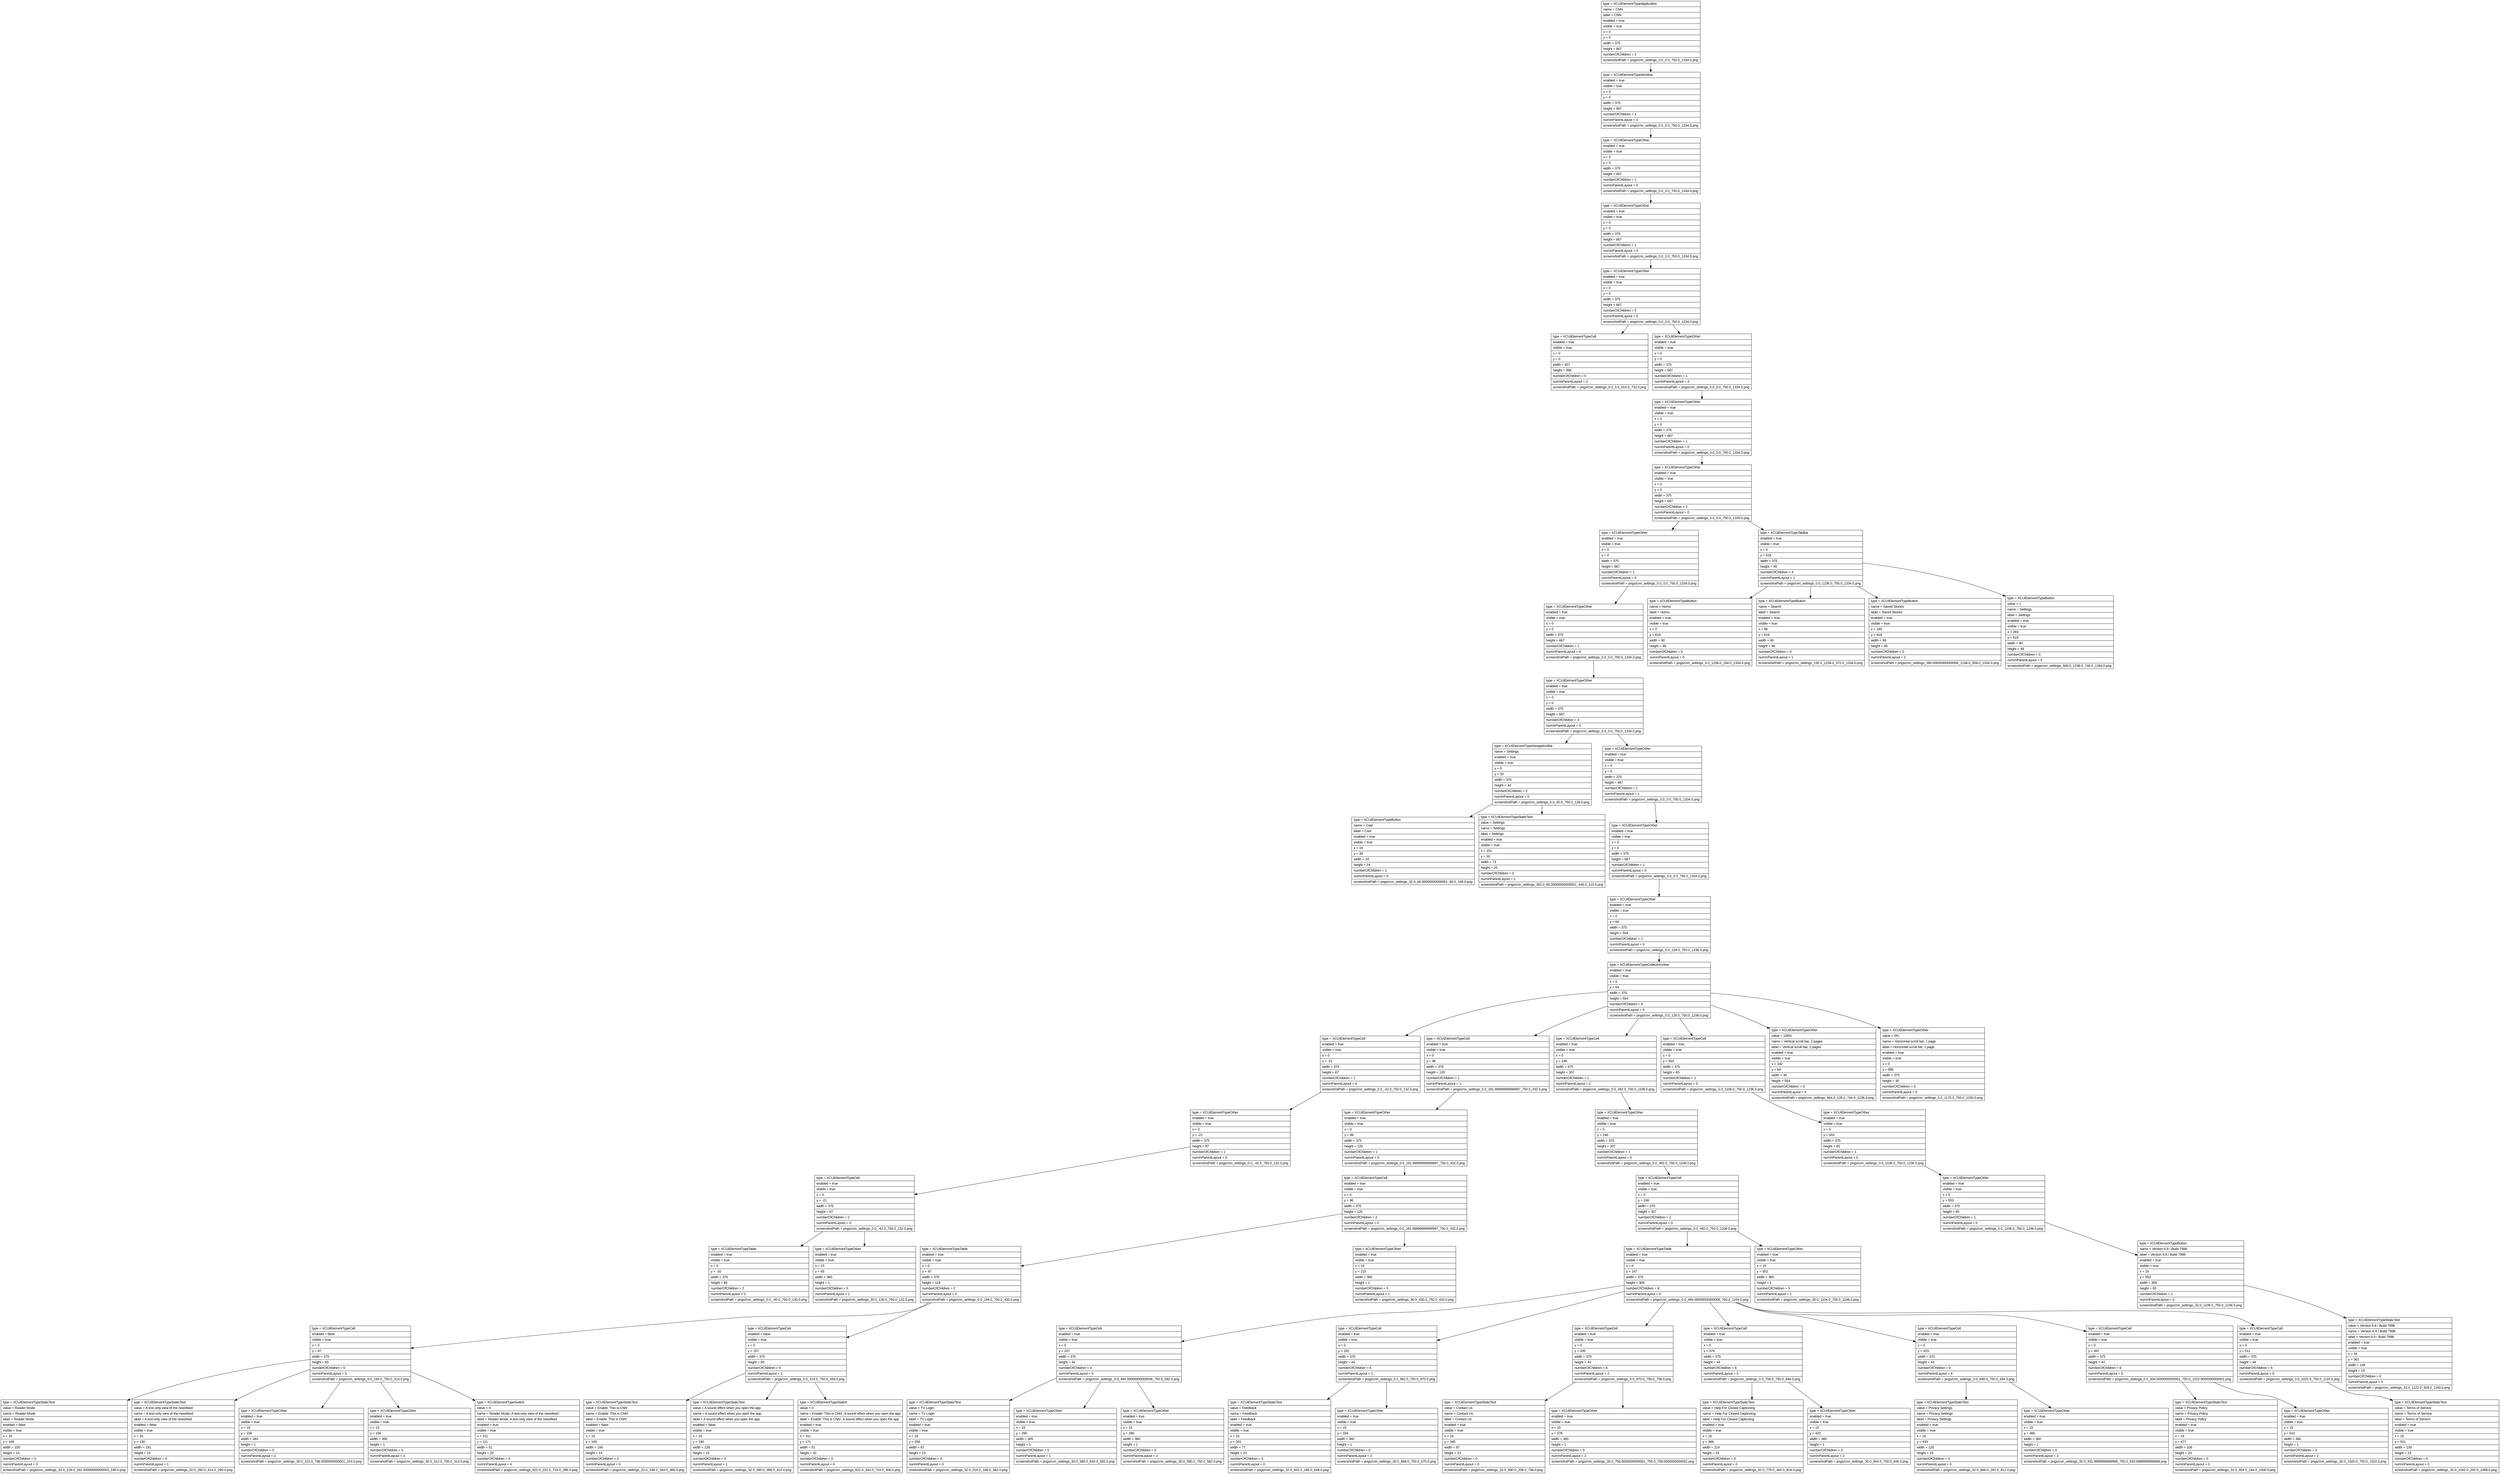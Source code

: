 digraph Layout {

	node [shape=record fontname=Arial];

	0	[label="{type = XCUIElementTypeApplication\l|name = CNN\l|label = CNN\l|enabled = true\l|visible = true\l|x = 0\l|y = 0\l|width = 375\l|height = 667\l|numberOfChildren = 2\l|screenshotPath = pngs/cnn_settings_0.0_0.0_750.0_1334.0.png\l}"]
	1	[label="{type = XCUIElementTypeWindow\l|enabled = true\l|visible = true\l|x = 0\l|y = 0\l|width = 375\l|height = 667\l|numberOfChildren = 1\l|numInParentLayout = 0\l|screenshotPath = pngs/cnn_settings_0.0_0.0_750.0_1334.0.png\l}"]
	2	[label="{type = XCUIElementTypeOther\l|enabled = true\l|visible = true\l|x = 0\l|y = 0\l|width = 375\l|height = 667\l|numberOfChildren = 1\l|numInParentLayout = 0\l|screenshotPath = pngs/cnn_settings_0.0_0.0_750.0_1334.0.png\l}"]
	3	[label="{type = XCUIElementTypeOther\l|enabled = true\l|visible = true\l|x = 0\l|y = 0\l|width = 375\l|height = 667\l|numberOfChildren = 1\l|numInParentLayout = 0\l|screenshotPath = pngs/cnn_settings_0.0_0.0_750.0_1334.0.png\l}"]
	4	[label="{type = XCUIElementTypeOther\l|enabled = true\l|visible = true\l|x = 0\l|y = 0\l|width = 375\l|height = 667\l|numberOfChildren = 5\l|numInParentLayout = 0\l|screenshotPath = pngs/cnn_settings_0.0_0.0_750.0_1334.0.png\l}"]
	5	[label="{type = XCUIElementTypeCell\l|enabled = true\l|visible = true\l|x = 0\l|y = 0\l|width = 407\l|height = 366\l|numberOfChildren = 0\l|numInParentLayout = 3\l|screenshotPath = pngs/cnn_settings_0.0_0.0_814.0_732.0.png\l}"]
	6	[label="{type = XCUIElementTypeOther\l|enabled = true\l|visible = true\l|x = 0\l|y = 0\l|width = 375\l|height = 667\l|numberOfChildren = 1\l|numInParentLayout = 4\l|screenshotPath = pngs/cnn_settings_0.0_0.0_750.0_1334.0.png\l}"]
	7	[label="{type = XCUIElementTypeOther\l|enabled = true\l|visible = true\l|x = 0\l|y = 0\l|width = 375\l|height = 667\l|numberOfChildren = 1\l|numInParentLayout = 0\l|screenshotPath = pngs/cnn_settings_0.0_0.0_750.0_1334.0.png\l}"]
	8	[label="{type = XCUIElementTypeOther\l|enabled = true\l|visible = true\l|x = 0\l|y = 0\l|width = 375\l|height = 667\l|numberOfChildren = 2\l|numInParentLayout = 0\l|screenshotPath = pngs/cnn_settings_0.0_0.0_750.0_1334.0.png\l}"]
	9	[label="{type = XCUIElementTypeOther\l|enabled = true\l|visible = true\l|x = 0\l|y = 0\l|width = 375\l|height = 667\l|numberOfChildren = 1\l|numInParentLayout = 0\l|screenshotPath = pngs/cnn_settings_0.0_0.0_750.0_1334.0.png\l}"]
	10	[label="{type = XCUIElementTypeTabBar\l|enabled = true\l|visible = true\l|x = 0\l|y = 618\l|width = 375\l|height = 49\l|numberOfChildren = 4\l|numInParentLayout = 1\l|screenshotPath = pngs/cnn_settings_0.0_1236.0_750.0_1334.0.png\l}"]
	11	[label="{type = XCUIElementTypeOther\l|enabled = true\l|visible = true\l|x = 0\l|y = 0\l|width = 375\l|height = 667\l|numberOfChildren = 1\l|numInParentLayout = 0\l|screenshotPath = pngs/cnn_settings_0.0_0.0_750.0_1334.0.png\l}"]
	12	[label="{type = XCUIElementTypeButton\l|name = Home\l|label = Home\l|enabled = true\l|visible = true\l|x = 2\l|y = 619\l|width = 90\l|height = 48\l|numberOfChildren = 0\l|numInParentLayout = 0\l|screenshotPath = pngs/cnn_settings_4.0_1238.0_184.0_1334.0.png\l}"]
	13	[label="{type = XCUIElementTypeButton\l|name = Search\l|label = Search\l|enabled = true\l|visible = true\l|x = 96\l|y = 619\l|width = 90\l|height = 48\l|numberOfChildren = 0\l|numInParentLayout = 1\l|screenshotPath = pngs/cnn_settings_192.0_1238.0_372.0_1334.0.png\l}"]
	14	[label="{type = XCUIElementTypeButton\l|name = Saved Stories\l|label = Saved Stories\l|enabled = true\l|visible = true\l|x = 190\l|y = 619\l|width = 89\l|height = 48\l|numberOfChildren = 0\l|numInParentLayout = 2\l|screenshotPath = pngs/cnn_settings_380.00000000000006_1238.0_558.0_1334.0.png\l}"]
	15	[label="{type = XCUIElementTypeButton\l|value = 1\l|name = Settings\l|label = Settings\l|enabled = true\l|visible = true\l|x = 283\l|y = 619\l|width = 90\l|height = 48\l|numberOfChildren = 0\l|numInParentLayout = 3\l|screenshotPath = pngs/cnn_settings_566.0_1238.0_746.0_1334.0.png\l}"]
	16	[label="{type = XCUIElementTypeOther\l|enabled = true\l|visible = true\l|x = 0\l|y = 0\l|width = 375\l|height = 667\l|numberOfChildren = 2\l|numInParentLayout = 0\l|screenshotPath = pngs/cnn_settings_0.0_0.0_750.0_1334.0.png\l}"]
	17	[label="{type = XCUIElementTypeNavigationBar\l|name = Settings\l|enabled = true\l|visible = true\l|x = 0\l|y = 20\l|width = 375\l|height = 44\l|numberOfChildren = 2\l|numInParentLayout = 0\l|screenshotPath = pngs/cnn_settings_0.0_40.0_750.0_128.0.png\l}"]
	18	[label="{type = XCUIElementTypeOther\l|enabled = true\l|visible = true\l|x = 0\l|y = 0\l|width = 375\l|height = 667\l|numberOfChildren = 1\l|numInParentLayout = 1\l|screenshotPath = pngs/cnn_settings_0.0_0.0_750.0_1334.0.png\l}"]
	19	[label="{type = XCUIElementTypeButton\l|name = Cast\l|label = Cast\l|enabled = true\l|visible = true\l|x = 16\l|y = 30\l|width = 24\l|height = 24\l|numberOfChildren = 1\l|numInParentLayout = 0\l|screenshotPath = pngs/cnn_settings_32.0_60.00000000000001_80.0_108.0.png\l}"]
	20	[label="{type = XCUIElementTypeStaticText\l|value = Settings\l|name = Settings\l|label = Settings\l|enabled = true\l|visible = true\l|x = 151\l|y = 30\l|width = 73\l|height = 25\l|numberOfChildren = 0\l|numInParentLayout = 1\l|screenshotPath = pngs/cnn_settings_302.0_60.00000000000001_448.0_110.0.png\l}"]
	21	[label="{type = XCUIElementTypeOther\l|enabled = true\l|visible = true\l|x = 0\l|y = 0\l|width = 375\l|height = 667\l|numberOfChildren = 1\l|numInParentLayout = 0\l|screenshotPath = pngs/cnn_settings_0.0_0.0_750.0_1334.0.png\l}"]
	22	[label="{type = XCUIElementTypeOther\l|enabled = true\l|visible = true\l|x = 0\l|y = 64\l|width = 375\l|height = 554\l|numberOfChildren = 1\l|numInParentLayout = 0\l|screenshotPath = pngs/cnn_settings_0.0_128.0_750.0_1236.0.png\l}"]
	23	[label="{type = XCUIElementTypeCollectionView\l|enabled = true\l|visible = true\l|x = 0\l|y = 64\l|width = 375\l|height = 554\l|numberOfChildren = 6\l|numInParentLayout = 0\l|screenshotPath = pngs/cnn_settings_0.0_128.0_750.0_1236.0.png\l}"]
	24	[label="{type = XCUIElementTypeCell\l|enabled = true\l|visible = true\l|x = 0\l|y = -21\l|width = 375\l|height = 87\l|numberOfChildren = 1\l|numInParentLayout = 0\l|screenshotPath = pngs/cnn_settings_0.0_-42.0_750.0_132.0.png\l}"]
	25	[label="{type = XCUIElementTypeCell\l|enabled = true\l|visible = true\l|x = 0\l|y = 96\l|width = 375\l|height = 120\l|numberOfChildren = 1\l|numInParentLayout = 1\l|screenshotPath = pngs/cnn_settings_0.0_191.99999999999997_750.0_432.0.png\l}"]
	26	[label="{type = XCUIElementTypeCell\l|enabled = true\l|visible = true\l|x = 0\l|y = 246\l|width = 375\l|height = 307\l|numberOfChildren = 1\l|numInParentLayout = 2\l|screenshotPath = pngs/cnn_settings_0.0_492.0_750.0_1106.0.png\l}"]
	27	[label="{type = XCUIElementTypeCell\l|enabled = true\l|visible = true\l|x = 0\l|y = 553\l|width = 375\l|height = 65\l|numberOfChildren = 1\l|numInParentLayout = 3\l|screenshotPath = pngs/cnn_settings_0.0_1106.0_750.0_1236.0.png\l}"]
	28	[label="{type = XCUIElementTypeOther\l|value = 100%\l|name = Vertical scroll bar, 2 pages\l|label = Vertical scroll bar, 2 pages\l|enabled = true\l|visible = true\l|x = 342\l|y = 64\l|width = 30\l|height = 554\l|numberOfChildren = 0\l|numInParentLayout = 4\l|screenshotPath = pngs/cnn_settings_684.0_128.0_744.0_1236.0.png\l}"]
	29	[label="{type = XCUIElementTypeOther\l|value = 0%\l|name = Horizontal scroll bar, 1 page\l|label = Horizontal scroll bar, 1 page\l|enabled = true\l|visible = true\l|x = 0\l|y = 585\l|width = 375\l|height = 30\l|numberOfChildren = 0\l|numInParentLayout = 5\l|screenshotPath = pngs/cnn_settings_0.0_1170.0_750.0_1230.0.png\l}"]
	30	[label="{type = XCUIElementTypeOther\l|enabled = true\l|visible = true\l|x = 0\l|y = -21\l|width = 375\l|height = 87\l|numberOfChildren = 1\l|numInParentLayout = 0\l|screenshotPath = pngs/cnn_settings_0.0_-42.0_750.0_132.0.png\l}"]
	31	[label="{type = XCUIElementTypeOther\l|enabled = true\l|visible = true\l|x = 0\l|y = 96\l|width = 375\l|height = 120\l|numberOfChildren = 1\l|numInParentLayout = 0\l|screenshotPath = pngs/cnn_settings_0.0_191.99999999999997_750.0_432.0.png\l}"]
	32	[label="{type = XCUIElementTypeOther\l|enabled = true\l|visible = true\l|x = 0\l|y = 246\l|width = 375\l|height = 307\l|numberOfChildren = 1\l|numInParentLayout = 0\l|screenshotPath = pngs/cnn_settings_0.0_492.0_750.0_1106.0.png\l}"]
	33	[label="{type = XCUIElementTypeOther\l|enabled = true\l|visible = true\l|x = 0\l|y = 553\l|width = 375\l|height = 65\l|numberOfChildren = 1\l|numInParentLayout = 0\l|screenshotPath = pngs/cnn_settings_0.0_1106.0_750.0_1236.0.png\l}"]
	34	[label="{type = XCUIElementTypeCell\l|enabled = true\l|visible = true\l|x = 0\l|y = -21\l|width = 375\l|height = 87\l|numberOfChildren = 2\l|numInParentLayout = 0\l|screenshotPath = pngs/cnn_settings_0.0_-42.0_750.0_132.0.png\l}"]
	35	[label="{type = XCUIElementTypeCell\l|enabled = true\l|visible = true\l|x = 0\l|y = 96\l|width = 375\l|height = 120\l|numberOfChildren = 2\l|numInParentLayout = 0\l|screenshotPath = pngs/cnn_settings_0.0_191.99999999999997_750.0_432.0.png\l}"]
	36	[label="{type = XCUIElementTypeCell\l|enabled = true\l|visible = true\l|x = 0\l|y = 246\l|width = 375\l|height = 307\l|numberOfChildren = 2\l|numInParentLayout = 0\l|screenshotPath = pngs/cnn_settings_0.0_492.0_750.0_1106.0.png\l}"]
	37	[label="{type = XCUIElementTypeOther\l|enabled = true\l|visible = true\l|x = 0\l|y = 553\l|width = 375\l|height = 65\l|numberOfChildren = 1\l|numInParentLayout = 0\l|screenshotPath = pngs/cnn_settings_0.0_1106.0_750.0_1236.0.png\l}"]
	38	[label="{type = XCUIElementTypeTable\l|enabled = true\l|visible = true\l|x = 0\l|y = -20\l|width = 375\l|height = 85\l|numberOfChildren = 2\l|numInParentLayout = 0\l|screenshotPath = pngs/cnn_settings_0.0_-40.0_750.0_130.0.png\l}"]
	39	[label="{type = XCUIElementTypeOther\l|enabled = true\l|visible = true\l|x = 15\l|y = 65\l|width = 360\l|height = 1\l|numberOfChildren = 0\l|numInParentLayout = 1\l|screenshotPath = pngs/cnn_settings_30.0_130.0_750.0_132.0.png\l}"]
	40	[label="{type = XCUIElementTypeTable\l|enabled = true\l|visible = true\l|x = 0\l|y = 97\l|width = 375\l|height = 118\l|numberOfChildren = 2\l|numInParentLayout = 0\l|screenshotPath = pngs/cnn_settings_0.0_194.0_750.0_430.0.png\l}"]
	41	[label="{type = XCUIElementTypeOther\l|enabled = true\l|visible = true\l|x = 15\l|y = 215\l|width = 360\l|height = 1\l|numberOfChildren = 0\l|numInParentLayout = 1\l|screenshotPath = pngs/cnn_settings_30.0_430.0_750.0_432.0.png\l}"]
	42	[label="{type = XCUIElementTypeTable\l|enabled = true\l|visible = true\l|x = 0\l|y = 247\l|width = 375\l|height = 305\l|numberOfChildren = 8\l|numInParentLayout = 0\l|screenshotPath = pngs/cnn_settings_0.0_494.00000000000006_750.0_1104.0.png\l}"]
	43	[label="{type = XCUIElementTypeOther\l|enabled = true\l|visible = true\l|x = 15\l|y = 552\l|width = 360\l|height = 1\l|numberOfChildren = 0\l|numInParentLayout = 1\l|screenshotPath = pngs/cnn_settings_30.0_1104.0_750.0_1106.0.png\l}"]
	44	[label="{type = XCUIElementTypeButton\l|name = Version 6.8 / Build 7998\l|label = Version 6.8 / Build 7998\l|enabled = true\l|visible = true\l|x = 16\l|y = 553\l|width = 359\l|height = 65\l|numberOfChildren = 1\l|numInParentLayout = 0\l|screenshotPath = pngs/cnn_settings_32.0_1106.0_750.0_1236.0.png\l}"]
	45	[label="{type = XCUIElementTypeCell\l|enabled = false\l|visible = true\l|x = 0\l|y = 97\l|width = 375\l|height = 60\l|numberOfChildren = 5\l|numInParentLayout = 0\l|screenshotPath = pngs/cnn_settings_0.0_194.0_750.0_314.0.png\l}"]
	46	[label="{type = XCUIElementTypeCell\l|enabled = false\l|visible = true\l|x = 0\l|y = 157\l|width = 375\l|height = 60\l|numberOfChildren = 5\l|numInParentLayout = 1\l|screenshotPath = pngs/cnn_settings_0.0_314.0_750.0_434.0.png\l}"]
	47	[label="{type = XCUIElementTypeCell\l|enabled = true\l|visible = true\l|x = 0\l|y = 247\l|width = 375\l|height = 44\l|numberOfChildren = 4\l|numInParentLayout = 0\l|screenshotPath = pngs/cnn_settings_0.0_494.00000000000006_750.0_582.0.png\l}"]
	48	[label="{type = XCUIElementTypeCell\l|enabled = true\l|visible = true\l|x = 0\l|y = 291\l|width = 375\l|height = 44\l|numberOfChildren = 6\l|numInParentLayout = 1\l|screenshotPath = pngs/cnn_settings_0.0_582.0_750.0_670.0.png\l}"]
	49	[label="{type = XCUIElementTypeCell\l|enabled = true\l|visible = true\l|x = 0\l|y = 335\l|width = 375\l|height = 44\l|numberOfChildren = 6\l|numInParentLayout = 2\l|screenshotPath = pngs/cnn_settings_0.0_670.0_750.0_758.0.png\l}"]
	50	[label="{type = XCUIElementTypeCell\l|enabled = true\l|visible = true\l|x = 0\l|y = 379\l|width = 375\l|height = 44\l|numberOfChildren = 6\l|numInParentLayout = 3\l|screenshotPath = pngs/cnn_settings_0.0_758.0_750.0_846.0.png\l}"]
	51	[label="{type = XCUIElementTypeCell\l|enabled = true\l|visible = true\l|x = 0\l|y = 423\l|width = 375\l|height = 44\l|numberOfChildren = 6\l|numInParentLayout = 4\l|screenshotPath = pngs/cnn_settings_0.0_846.0_750.0_934.0.png\l}"]
	52	[label="{type = XCUIElementTypeCell\l|enabled = true\l|visible = true\l|x = 0\l|y = 467\l|width = 375\l|height = 44\l|numberOfChildren = 6\l|numInParentLayout = 5\l|screenshotPath = pngs/cnn_settings_0.0_934.0000000000001_750.0_1022.0000000000001.png\l}"]
	53	[label="{type = XCUIElementTypeCell\l|enabled = true\l|visible = true\l|x = 0\l|y = 511\l|width = 375\l|height = 44\l|numberOfChildren = 6\l|numInParentLayout = 6\l|screenshotPath = pngs/cnn_settings_0.0_1022.0_750.0_1110.0.png\l}"]
	54	[label="{type = XCUIElementTypeStaticText\l|value = Version 6.8 / Build 7998\l|name = Version 6.8 / Build 7998\l|label = Version 6.8 / Build 7998\l|enabled = true\l|visible = true\l|x = 16\l|y = 561\l|width = 148\l|height = 19\l|numberOfChildren = 0\l|numInParentLayout = 0\l|screenshotPath = pngs/cnn_settings_32.0_1122.0_328.0_1160.0.png\l}"]
	55	[label="{type = XCUIElementTypeStaticText\l|value = Reader Mode\l|name = Reader Mode\l|label = Reader Mode\l|enabled = false\l|visible = true\l|x = 16\l|y = 109\l|width = 105\l|height = 14\l|numberOfChildren = 0\l|numInParentLayout = 0\l|screenshotPath = pngs/cnn_settings_32.0_218.0_242.00000000000003_246.0.png\l}"]
	56	[label="{type = XCUIElementTypeStaticText\l|value = A text-only view of the newsfeed\l|name = A text-only view of the newsfeed\l|label = A text-only view of the newsfeed\l|enabled = false\l|visible = true\l|x = 16\l|y = 130\l|width = 191\l|height = 15\l|numberOfChildren = 0\l|numInParentLayout = 1\l|screenshotPath = pngs/cnn_settings_32.0_260.0_414.0_290.0.png\l}"]
	57	[label="{type = XCUIElementTypeOther\l|enabled = true\l|visible = true\l|x = 15\l|y = 156\l|width = 383\l|height = 1\l|numberOfChildren = 0\l|numInParentLayout = 2\l|screenshotPath = pngs/cnn_settings_30.0_312.0_796.0000000000001_314.0.png\l}"]
	58	[label="{type = XCUIElementTypeOther\l|enabled = true\l|visible = true\l|x = 15\l|y = 156\l|width = 360\l|height = 1\l|numberOfChildren = 0\l|numInParentLayout = 3\l|screenshotPath = pngs/cnn_settings_30.0_312.0_750.0_314.0.png\l}"]
	59	[label="{type = XCUIElementTypeSwitch\l|value = 0\l|name = Reader Mode, A text-only view of the newsfeed\l|label = Reader Mode, A text-only view of the newsfeed\l|enabled = true\l|visible = true\l|x = 311\l|y = 111\l|width = 51\l|height = 32\l|numberOfChildren = 0\l|numInParentLayout = 4\l|screenshotPath = pngs/cnn_settings_622.0_222.0_724.0_286.0.png\l}"]
	60	[label="{type = XCUIElementTypeStaticText\l|value = Enable 'This is CNN'\l|name = Enable 'This is CNN'\l|label = Enable 'This is CNN'\l|enabled = false\l|visible = true\l|x = 16\l|y = 169\l|width = 156\l|height = 14\l|numberOfChildren = 0\l|numInParentLayout = 0\l|screenshotPath = pngs/cnn_settings_32.0_338.0_344.0_366.0.png\l}"]
	61	[label="{type = XCUIElementTypeStaticText\l|value = A sound effect when you open the app\l|name = A sound effect when you open the app\l|label = A sound effect when you open the app\l|enabled = false\l|visible = true\l|x = 16\l|y = 190\l|width = 228\l|height = 15\l|numberOfChildren = 0\l|numInParentLayout = 1\l|screenshotPath = pngs/cnn_settings_32.0_380.0_488.0_410.0.png\l}"]
	62	[label="{type = XCUIElementTypeSwitch\l|value = 0\l|name = Enable 'This is CNN', A sound effect when you open the app\l|label = Enable 'This is CNN', A sound effect when you open the app\l|enabled = true\l|visible = true\l|x = 311\l|y = 171\l|width = 51\l|height = 32\l|numberOfChildren = 0\l|numInParentLayout = 4\l|screenshotPath = pngs/cnn_settings_622.0_342.0_724.0_406.0.png\l}"]
	63	[label="{type = XCUIElementTypeStaticText\l|value = TV Login\l|name = TV Login\l|label = TV Login\l|enabled = true\l|visible = true\l|x = 16\l|y = 258\l|width = 67\l|height = 23\l|numberOfChildren = 0\l|numInParentLayout = 0\l|screenshotPath = pngs/cnn_settings_32.0_516.0_166.0_562.0.png\l}"]
	64	[label="{type = XCUIElementTypeOther\l|enabled = true\l|visible = true\l|x = 15\l|y = 290\l|width = 305\l|height = 1\l|numberOfChildren = 0\l|numInParentLayout = 1\l|screenshotPath = pngs/cnn_settings_30.0_580.0_640.0_582.0.png\l}"]
	65	[label="{type = XCUIElementTypeOther\l|enabled = true\l|visible = true\l|x = 15\l|y = 290\l|width = 360\l|height = 1\l|numberOfChildren = 0\l|numInParentLayout = 2\l|screenshotPath = pngs/cnn_settings_30.0_580.0_750.0_582.0.png\l}"]
	66	[label="{type = XCUIElementTypeStaticText\l|value = Feedback\l|name = Feedback\l|label = Feedback\l|enabled = true\l|visible = true\l|x = 16\l|y = 301\l|width = 77\l|height = 23\l|numberOfChildren = 0\l|numInParentLayout = 0\l|screenshotPath = pngs/cnn_settings_32.0_602.0_186.0_648.0.png\l}"]
	67	[label="{type = XCUIElementTypeOther\l|enabled = true\l|visible = true\l|x = 15\l|y = 334\l|width = 360\l|height = 1\l|numberOfChildren = 0\l|numInParentLayout = 2\l|screenshotPath = pngs/cnn_settings_30.0_668.0_750.0_670.0.png\l}"]
	68	[label="{type = XCUIElementTypeStaticText\l|value = Contact Us\l|name = Contact Us\l|label = Contact Us\l|enabled = true\l|visible = true\l|x = 16\l|y = 345\l|width = 87\l|height = 23\l|numberOfChildren = 0\l|numInParentLayout = 0\l|screenshotPath = pngs/cnn_settings_32.0_690.0_206.0_736.0.png\l}"]
	69	[label="{type = XCUIElementTypeOther\l|enabled = true\l|visible = true\l|x = 15\l|y = 378\l|width = 360\l|height = 1\l|numberOfChildren = 0\l|numInParentLayout = 2\l|screenshotPath = pngs/cnn_settings_30.0_756.0000000000001_750.0_758.0000000000001.png\l}"]
	70	[label="{type = XCUIElementTypeStaticText\l|value = Help For Closed Captioning\l|name = Help For Closed Captioning\l|label = Help For Closed Captioning\l|enabled = true\l|visible = true\l|x = 16\l|y = 389\l|width = 214\l|height = 23\l|numberOfChildren = 0\l|numInParentLayout = 0\l|screenshotPath = pngs/cnn_settings_32.0_778.0_460.0_824.0.png\l}"]
	71	[label="{type = XCUIElementTypeOther\l|enabled = true\l|visible = true\l|x = 15\l|y = 422\l|width = 360\l|height = 1\l|numberOfChildren = 0\l|numInParentLayout = 2\l|screenshotPath = pngs/cnn_settings_30.0_844.0_750.0_846.0.png\l}"]
	72	[label="{type = XCUIElementTypeStaticText\l|value = Privacy Settings\l|name = Privacy Settings\l|label = Privacy Settings\l|enabled = true\l|visible = true\l|x = 16\l|y = 433\l|width = 125\l|height = 23\l|numberOfChildren = 0\l|numInParentLayout = 0\l|screenshotPath = pngs/cnn_settings_32.0_866.0_282.0_912.0.png\l}"]
	73	[label="{type = XCUIElementTypeOther\l|enabled = true\l|visible = true\l|x = 15\l|y = 466\l|width = 360\l|height = 1\l|numberOfChildren = 0\l|numInParentLayout = 2\l|screenshotPath = pngs/cnn_settings_30.0_931.9999999999999_750.0_933.9999999999999.png\l}"]
	74	[label="{type = XCUIElementTypeStaticText\l|value = Privacy Policy\l|name = Privacy Policy\l|label = Privacy Policy\l|enabled = true\l|visible = true\l|x = 16\l|y = 477\l|width = 106\l|height = 23\l|numberOfChildren = 0\l|numInParentLayout = 0\l|screenshotPath = pngs/cnn_settings_32.0_954.0_244.0_1000.0.png\l}"]
	75	[label="{type = XCUIElementTypeOther\l|enabled = true\l|visible = true\l|x = 15\l|y = 510\l|width = 360\l|height = 1\l|numberOfChildren = 0\l|numInParentLayout = 2\l|screenshotPath = pngs/cnn_settings_30.0_1020.0_750.0_1022.0.png\l}"]
	76	[label="{type = XCUIElementTypeStaticText\l|value = Terms of Service\l|name = Terms of Service\l|label = Terms of Service\l|enabled = true\l|visible = true\l|x = 16\l|y = 521\l|width = 130\l|height = 23\l|numberOfChildren = 0\l|numInParentLayout = 0\l|screenshotPath = pngs/cnn_settings_32.0_1042.0_292.0_1088.0.png\l}"]


	0 -> 1
	1 -> 2
	2 -> 3
	3 -> 4
	4 -> 5
	4 -> 6
	6 -> 7
	7 -> 8
	8 -> 9
	8 -> 10
	9 -> 11
	10 -> 12
	10 -> 13
	10 -> 14
	10 -> 15
	11 -> 16
	16 -> 17
	16 -> 18
	17 -> 19
	17 -> 20
	18 -> 21
	21 -> 22
	22 -> 23
	23 -> 24
	23 -> 25
	23 -> 26
	23 -> 27
	23 -> 28
	23 -> 29
	24 -> 30
	25 -> 31
	26 -> 32
	27 -> 33
	30 -> 34
	31 -> 35
	32 -> 36
	33 -> 37
	34 -> 38
	34 -> 39
	35 -> 40
	35 -> 41
	36 -> 42
	36 -> 43
	37 -> 44
	40 -> 45
	40 -> 46
	42 -> 47
	42 -> 48
	42 -> 49
	42 -> 50
	42 -> 51
	42 -> 52
	42 -> 53
	44 -> 54
	45 -> 55
	45 -> 56
	45 -> 57
	45 -> 58
	45 -> 59
	46 -> 60
	46 -> 61
	46 -> 62
	47 -> 63
	47 -> 64
	47 -> 65
	48 -> 66
	48 -> 67
	49 -> 68
	49 -> 69
	50 -> 70
	50 -> 71
	51 -> 72
	51 -> 73
	52 -> 74
	52 -> 75
	53 -> 76


}
